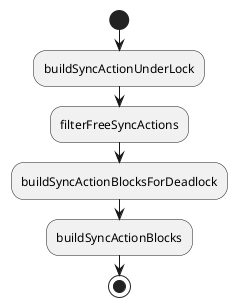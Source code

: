 @startuml

start

:buildSyncActionUnderLock;
:filterFreeSyncActions;
:buildSyncActionBlocksForDeadlock;
:buildSyncActionBlocks;

stop

@enduml
